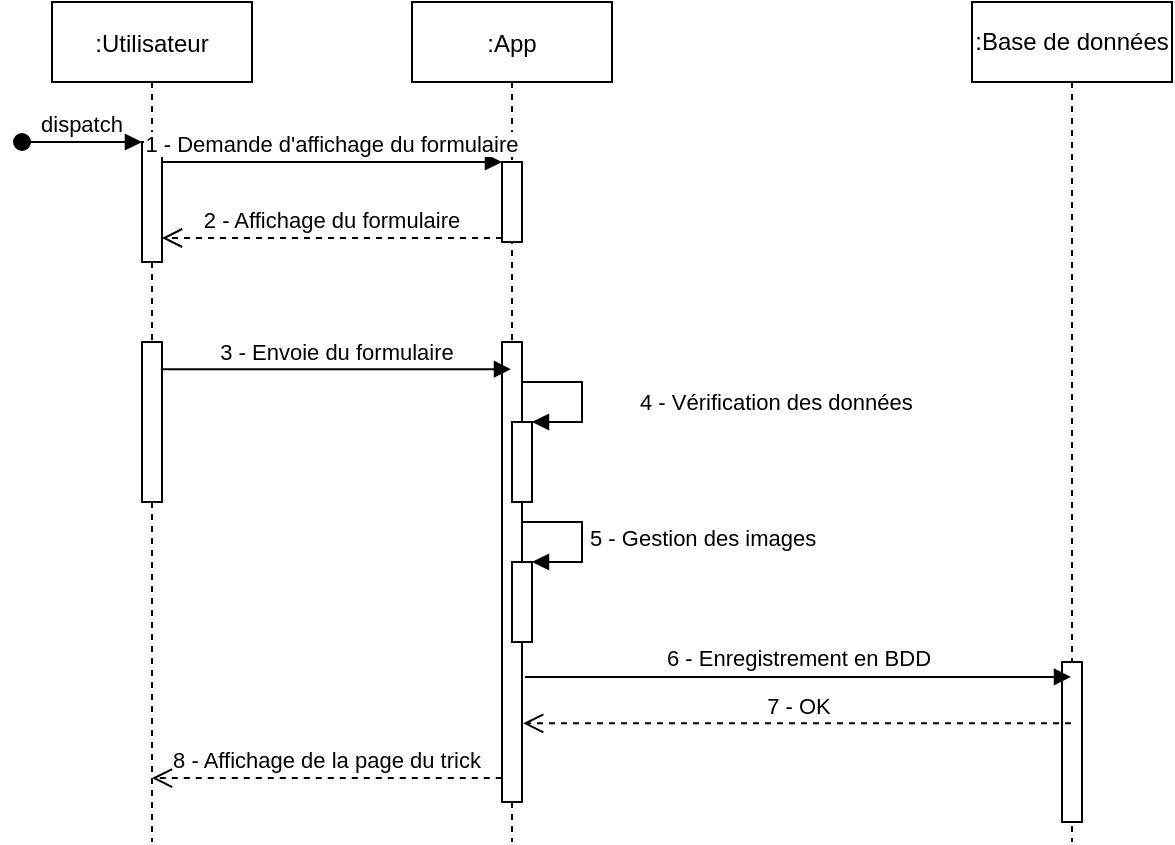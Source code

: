 <mxfile version="20.8.16" type="device"><diagram id="kgpKYQtTHZ0yAKxKKP6v" name="Page-1"><mxGraphModel dx="1674" dy="854" grid="1" gridSize="10" guides="1" tooltips="1" connect="1" arrows="1" fold="1" page="1" pageScale="1" pageWidth="850" pageHeight="1100" math="0" shadow="0"><root><mxCell id="0"/><mxCell id="1" parent="0"/><mxCell id="3nuBFxr9cyL0pnOWT2aG-1" value=":Utilisateur" style="shape=umlLifeline;perimeter=lifelinePerimeter;container=1;collapsible=0;recursiveResize=0;rounded=0;shadow=0;strokeWidth=1;" parent="1" vertex="1"><mxGeometry x="120" y="80" width="100" height="420" as="geometry"/></mxCell><mxCell id="3nuBFxr9cyL0pnOWT2aG-2" value="" style="points=[];perimeter=orthogonalPerimeter;rounded=0;shadow=0;strokeWidth=1;" parent="3nuBFxr9cyL0pnOWT2aG-1" vertex="1"><mxGeometry x="45" y="70" width="10" height="60" as="geometry"/></mxCell><mxCell id="3nuBFxr9cyL0pnOWT2aG-3" value="dispatch" style="verticalAlign=bottom;startArrow=oval;endArrow=block;startSize=8;shadow=0;strokeWidth=1;" parent="3nuBFxr9cyL0pnOWT2aG-1" target="3nuBFxr9cyL0pnOWT2aG-2" edge="1"><mxGeometry relative="1" as="geometry"><mxPoint x="-15" y="70" as="sourcePoint"/></mxGeometry></mxCell><mxCell id="fWt0bTv1eo1si2RXd96N-1" value="" style="html=1;points=[];perimeter=orthogonalPerimeter;" parent="3nuBFxr9cyL0pnOWT2aG-1" vertex="1"><mxGeometry x="45" y="170" width="10" height="80" as="geometry"/></mxCell><mxCell id="3nuBFxr9cyL0pnOWT2aG-5" value=":App" style="shape=umlLifeline;perimeter=lifelinePerimeter;container=1;collapsible=0;recursiveResize=0;rounded=0;shadow=0;strokeWidth=1;" parent="1" vertex="1"><mxGeometry x="300" y="80" width="100" height="420" as="geometry"/></mxCell><mxCell id="3nuBFxr9cyL0pnOWT2aG-6" value="" style="points=[];perimeter=orthogonalPerimeter;rounded=0;shadow=0;strokeWidth=1;" parent="3nuBFxr9cyL0pnOWT2aG-5" vertex="1"><mxGeometry x="45" y="80" width="10" height="40" as="geometry"/></mxCell><mxCell id="fWt0bTv1eo1si2RXd96N-2" value="" style="html=1;points=[];perimeter=orthogonalPerimeter;" parent="3nuBFxr9cyL0pnOWT2aG-5" vertex="1"><mxGeometry x="45" y="170" width="10" height="230" as="geometry"/></mxCell><mxCell id="fWt0bTv1eo1si2RXd96N-4" value="" style="html=1;points=[];perimeter=orthogonalPerimeter;" parent="3nuBFxr9cyL0pnOWT2aG-5" vertex="1"><mxGeometry x="50" y="210" width="10" height="40" as="geometry"/></mxCell><mxCell id="fWt0bTv1eo1si2RXd96N-5" value="4 - Vérification des données" style="edgeStyle=orthogonalEdgeStyle;html=1;align=left;spacingLeft=2;endArrow=block;rounded=0;entryX=1;entryY=0;" parent="3nuBFxr9cyL0pnOWT2aG-5" target="fWt0bTv1eo1si2RXd96N-4" edge="1"><mxGeometry x="0.067" y="25" relative="1" as="geometry"><mxPoint x="55" y="190" as="sourcePoint"/><Array as="points"><mxPoint x="85" y="190"/></Array><mxPoint as="offset"/></mxGeometry></mxCell><mxCell id="fWt0bTv1eo1si2RXd96N-6" value="" style="html=1;points=[];perimeter=orthogonalPerimeter;" parent="3nuBFxr9cyL0pnOWT2aG-5" vertex="1"><mxGeometry x="50" y="280" width="10" height="40" as="geometry"/></mxCell><mxCell id="fWt0bTv1eo1si2RXd96N-7" value="5 - Gestion des images" style="edgeStyle=orthogonalEdgeStyle;html=1;align=left;spacingLeft=2;endArrow=block;rounded=0;entryX=1;entryY=0;" parent="3nuBFxr9cyL0pnOWT2aG-5" target="fWt0bTv1eo1si2RXd96N-6" edge="1"><mxGeometry x="0.004" relative="1" as="geometry"><mxPoint x="55" y="260" as="sourcePoint"/><Array as="points"><mxPoint x="85" y="260"/></Array><mxPoint as="offset"/></mxGeometry></mxCell><mxCell id="3nuBFxr9cyL0pnOWT2aG-7" value="2 - Affichage du formulaire" style="verticalAlign=bottom;endArrow=open;dashed=1;endSize=8;exitX=0;exitY=0.95;shadow=0;strokeWidth=1;" parent="1" source="3nuBFxr9cyL0pnOWT2aG-6" target="3nuBFxr9cyL0pnOWT2aG-2" edge="1"><mxGeometry relative="1" as="geometry"><mxPoint x="275" y="236" as="targetPoint"/></mxGeometry></mxCell><mxCell id="3nuBFxr9cyL0pnOWT2aG-8" value="1 - Demande d'affichage du formulaire" style="verticalAlign=bottom;endArrow=block;entryX=0;entryY=0;shadow=0;strokeWidth=1;" parent="1" source="3nuBFxr9cyL0pnOWT2aG-2" target="3nuBFxr9cyL0pnOWT2aG-6" edge="1"><mxGeometry relative="1" as="geometry"><mxPoint x="275" y="160" as="sourcePoint"/><mxPoint as="offset"/></mxGeometry></mxCell><mxCell id="fWt0bTv1eo1si2RXd96N-3" value="3 - Envoie du formulaire" style="html=1;verticalAlign=bottom;endArrow=block;rounded=0;exitX=0.942;exitY=0.17;exitDx=0;exitDy=0;exitPerimeter=0;" parent="1" source="fWt0bTv1eo1si2RXd96N-1" target="3nuBFxr9cyL0pnOWT2aG-5" edge="1"><mxGeometry width="80" relative="1" as="geometry"><mxPoint x="200" y="270" as="sourcePoint"/><mxPoint x="280" y="270" as="targetPoint"/></mxGeometry></mxCell><mxCell id="fWt0bTv1eo1si2RXd96N-8" value=":Base de données" style="shape=umlLifeline;perimeter=lifelinePerimeter;whiteSpace=wrap;html=1;container=1;collapsible=0;recursiveResize=0;outlineConnect=0;" parent="1" vertex="1"><mxGeometry x="580" y="80" width="100" height="420" as="geometry"/></mxCell><mxCell id="fWt0bTv1eo1si2RXd96N-11" value="" style="html=1;points=[];perimeter=orthogonalPerimeter;" parent="fWt0bTv1eo1si2RXd96N-8" vertex="1"><mxGeometry x="45" y="330" width="10" height="80" as="geometry"/></mxCell><mxCell id="fWt0bTv1eo1si2RXd96N-12" value="6 - Enregistrement en BDD" style="html=1;verticalAlign=bottom;endArrow=block;rounded=0;exitX=1.151;exitY=0.728;exitDx=0;exitDy=0;exitPerimeter=0;" parent="1" source="fWt0bTv1eo1si2RXd96N-2" target="fWt0bTv1eo1si2RXd96N-8" edge="1"><mxGeometry x="-0.002" width="80" relative="1" as="geometry"><mxPoint x="400" y="420" as="sourcePoint"/><mxPoint x="480" y="420" as="targetPoint"/><mxPoint as="offset"/></mxGeometry></mxCell><mxCell id="fWt0bTv1eo1si2RXd96N-13" value="7 - OK" style="html=1;verticalAlign=bottom;endArrow=open;dashed=1;endSize=8;rounded=0;entryX=1.058;entryY=0.829;entryDx=0;entryDy=0;entryPerimeter=0;" parent="1" source="fWt0bTv1eo1si2RXd96N-8" target="fWt0bTv1eo1si2RXd96N-2" edge="1"><mxGeometry relative="1" as="geometry"><mxPoint x="590" y="440" as="sourcePoint"/><mxPoint x="510" y="440" as="targetPoint"/></mxGeometry></mxCell><mxCell id="fWt0bTv1eo1si2RXd96N-14" value="8 - Affichage de la page du trick" style="html=1;verticalAlign=bottom;endArrow=open;dashed=1;endSize=8;rounded=0;exitX=-0.012;exitY=0.948;exitDx=0;exitDy=0;exitPerimeter=0;" parent="1" source="fWt0bTv1eo1si2RXd96N-2" target="3nuBFxr9cyL0pnOWT2aG-1" edge="1"><mxGeometry relative="1" as="geometry"><mxPoint x="340" y="470" as="sourcePoint"/><mxPoint x="260" y="470" as="targetPoint"/></mxGeometry></mxCell></root></mxGraphModel></diagram></mxfile>